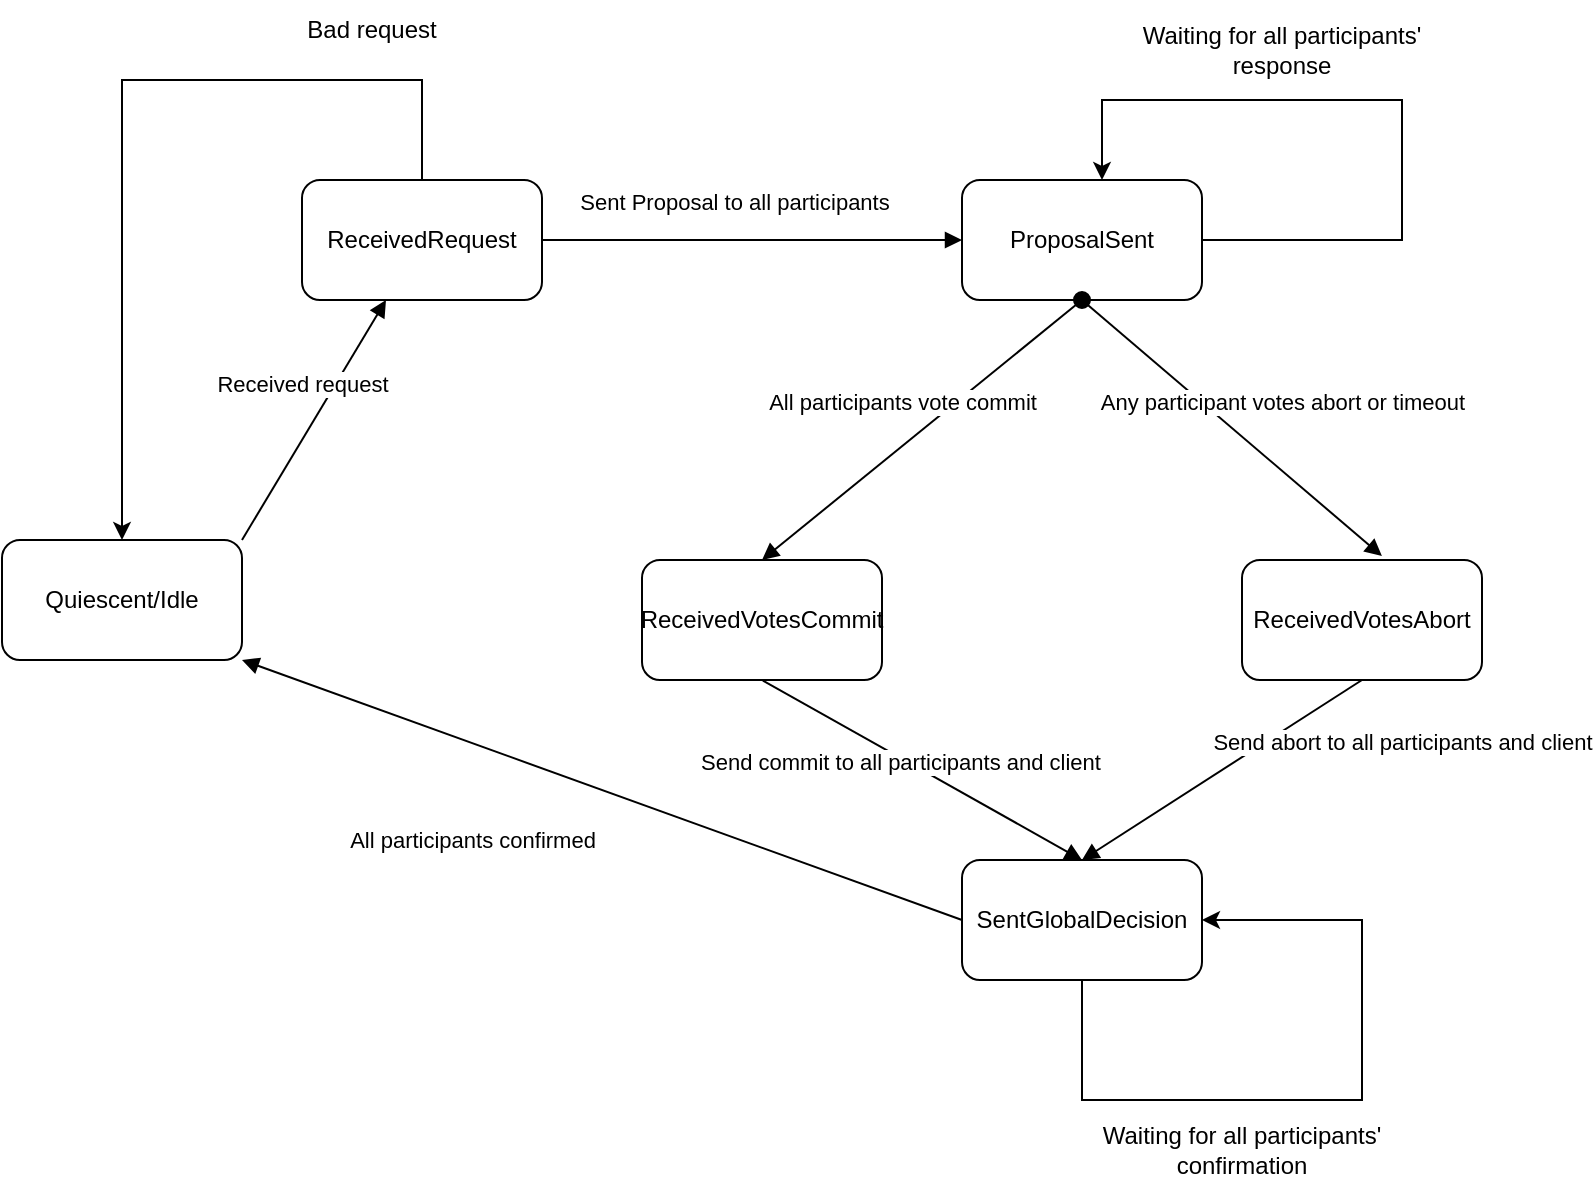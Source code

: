 <mxfile version="15.8.3" type="github">
  <diagram id="peZshKhcva1nVJUCrH02" name="Page-1">
    <mxGraphModel dx="1662" dy="800" grid="1" gridSize="10" guides="1" tooltips="1" connect="1" arrows="1" fold="1" page="1" pageScale="1" pageWidth="1100" pageHeight="850" math="0" shadow="0">
      <root>
        <mxCell id="0" />
        <mxCell id="1" parent="0" />
        <mxCell id="5S44KLfH-QkkOdV_A0cy-2" value="Quiescent/Idle" style="rounded=1;whiteSpace=wrap;html=1;" vertex="1" parent="1">
          <mxGeometry x="165" y="437" width="120" height="60" as="geometry" />
        </mxCell>
        <mxCell id="5S44KLfH-QkkOdV_A0cy-3" value="ReceivedRequest" style="rounded=1;whiteSpace=wrap;html=1;" vertex="1" parent="1">
          <mxGeometry x="315" y="257" width="120" height="60" as="geometry" />
        </mxCell>
        <mxCell id="5S44KLfH-QkkOdV_A0cy-4" value="ProposalSent" style="rounded=1;whiteSpace=wrap;html=1;" vertex="1" parent="1">
          <mxGeometry x="645" y="257" width="120" height="60" as="geometry" />
        </mxCell>
        <mxCell id="5S44KLfH-QkkOdV_A0cy-5" value="ReceivedVotesAbort" style="rounded=1;whiteSpace=wrap;html=1;" vertex="1" parent="1">
          <mxGeometry x="785" y="447" width="120" height="60" as="geometry" />
        </mxCell>
        <mxCell id="5S44KLfH-QkkOdV_A0cy-6" value="ReceivedVotesCommit" style="rounded=1;whiteSpace=wrap;html=1;" vertex="1" parent="1">
          <mxGeometry x="485" y="447" width="120" height="60" as="geometry" />
        </mxCell>
        <mxCell id="5S44KLfH-QkkOdV_A0cy-7" value="SentGlobalDecision" style="rounded=1;whiteSpace=wrap;html=1;" vertex="1" parent="1">
          <mxGeometry x="645" y="597" width="120" height="60" as="geometry" />
        </mxCell>
        <mxCell id="5S44KLfH-QkkOdV_A0cy-9" value="Received request" style="html=1;verticalAlign=bottom;endArrow=block;rounded=0;exitX=1;exitY=0;exitDx=0;exitDy=0;" edge="1" parent="1" source="5S44KLfH-QkkOdV_A0cy-2" target="5S44KLfH-QkkOdV_A0cy-3">
          <mxGeometry x="0.067" y="10" width="80" relative="1" as="geometry">
            <mxPoint x="315" y="337" as="sourcePoint" />
            <mxPoint x="395" y="337" as="targetPoint" />
            <mxPoint as="offset" />
          </mxGeometry>
        </mxCell>
        <mxCell id="5S44KLfH-QkkOdV_A0cy-10" value="Sent Proposal to all participants" style="html=1;verticalAlign=bottom;endArrow=block;rounded=0;exitX=1;exitY=0.5;exitDx=0;exitDy=0;entryX=0;entryY=0.5;entryDx=0;entryDy=0;" edge="1" parent="1" source="5S44KLfH-QkkOdV_A0cy-3" target="5S44KLfH-QkkOdV_A0cy-4">
          <mxGeometry x="-0.091" y="10" width="80" relative="1" as="geometry">
            <mxPoint x="425" y="377" as="sourcePoint" />
            <mxPoint x="505" y="377" as="targetPoint" />
            <mxPoint as="offset" />
          </mxGeometry>
        </mxCell>
        <mxCell id="5S44KLfH-QkkOdV_A0cy-13" value="" style="edgeStyle=elbowEdgeStyle;elbow=vertical;endArrow=classic;html=1;rounded=0;exitX=0.5;exitY=0;exitDx=0;exitDy=0;entryX=0.5;entryY=0;entryDx=0;entryDy=0;" edge="1" parent="1" source="5S44KLfH-QkkOdV_A0cy-3" target="5S44KLfH-QkkOdV_A0cy-2">
          <mxGeometry width="50" height="50" relative="1" as="geometry">
            <mxPoint x="435" y="397" as="sourcePoint" />
            <mxPoint x="205" y="127" as="targetPoint" />
            <Array as="points">
              <mxPoint x="345" y="207" />
            </Array>
          </mxGeometry>
        </mxCell>
        <mxCell id="5S44KLfH-QkkOdV_A0cy-14" value="Bad request" style="text;html=1;strokeColor=none;fillColor=none;align=center;verticalAlign=middle;whiteSpace=wrap;rounded=0;" vertex="1" parent="1">
          <mxGeometry x="305" y="167" width="90" height="30" as="geometry" />
        </mxCell>
        <mxCell id="5S44KLfH-QkkOdV_A0cy-17" value="" style="edgeStyle=segmentEdgeStyle;endArrow=classic;html=1;rounded=0;" edge="1" parent="1" target="5S44KLfH-QkkOdV_A0cy-4">
          <mxGeometry width="50" height="50" relative="1" as="geometry">
            <mxPoint x="765" y="287" as="sourcePoint" />
            <mxPoint x="715" y="147" as="targetPoint" />
            <Array as="points">
              <mxPoint x="865" y="287" />
              <mxPoint x="865" y="217" />
              <mxPoint x="715" y="217" />
            </Array>
          </mxGeometry>
        </mxCell>
        <mxCell id="5S44KLfH-QkkOdV_A0cy-18" value="Waiting for all participants&#39; response" style="text;html=1;strokeColor=none;fillColor=none;align=center;verticalAlign=middle;whiteSpace=wrap;rounded=0;" vertex="1" parent="1">
          <mxGeometry x="715" y="177" width="180" height="30" as="geometry" />
        </mxCell>
        <mxCell id="5S44KLfH-QkkOdV_A0cy-20" value="All participants vote commit" style="html=1;verticalAlign=bottom;startArrow=oval;startFill=1;endArrow=block;startSize=8;rounded=0;exitX=0.5;exitY=1;exitDx=0;exitDy=0;entryX=0.5;entryY=0;entryDx=0;entryDy=0;" edge="1" parent="1" source="5S44KLfH-QkkOdV_A0cy-4" target="5S44KLfH-QkkOdV_A0cy-6">
          <mxGeometry x="0.048" y="-10" width="60" relative="1" as="geometry">
            <mxPoint x="435" y="357" as="sourcePoint" />
            <mxPoint x="495" y="357" as="targetPoint" />
            <mxPoint as="offset" />
          </mxGeometry>
        </mxCell>
        <mxCell id="5S44KLfH-QkkOdV_A0cy-21" value="Any participant votes abort or timeout" style="html=1;verticalAlign=bottom;endArrow=block;rounded=0;exitX=0.5;exitY=1;exitDx=0;exitDy=0;entryX=0.583;entryY=-0.033;entryDx=0;entryDy=0;entryPerimeter=0;" edge="1" parent="1" source="5S44KLfH-QkkOdV_A0cy-4" target="5S44KLfH-QkkOdV_A0cy-5">
          <mxGeometry x="0.167" y="19" width="80" relative="1" as="geometry">
            <mxPoint x="425" y="357" as="sourcePoint" />
            <mxPoint x="505" y="357" as="targetPoint" />
            <mxPoint as="offset" />
          </mxGeometry>
        </mxCell>
        <mxCell id="5S44KLfH-QkkOdV_A0cy-22" value="Send abort to all participants and client" style="html=1;verticalAlign=bottom;endArrow=block;rounded=0;exitX=0.5;exitY=1;exitDx=0;exitDy=0;entryX=0.5;entryY=0;entryDx=0;entryDy=0;" edge="1" parent="1" source="5S44KLfH-QkkOdV_A0cy-5" target="5S44KLfH-QkkOdV_A0cy-7">
          <mxGeometry x="-0.942" y="44" width="80" relative="1" as="geometry">
            <mxPoint x="425" y="397" as="sourcePoint" />
            <mxPoint x="505" y="397" as="targetPoint" />
            <mxPoint as="offset" />
          </mxGeometry>
        </mxCell>
        <mxCell id="5S44KLfH-QkkOdV_A0cy-23" value="Send commit to all participants and client" style="html=1;verticalAlign=bottom;endArrow=block;rounded=0;exitX=0.5;exitY=1;exitDx=0;exitDy=0;entryX=0.5;entryY=0;entryDx=0;entryDy=0;" edge="1" parent="1" source="5S44KLfH-QkkOdV_A0cy-6" target="5S44KLfH-QkkOdV_A0cy-7">
          <mxGeometry x="-0.068" y="-9" width="80" relative="1" as="geometry">
            <mxPoint x="425" y="397" as="sourcePoint" />
            <mxPoint x="505" y="397" as="targetPoint" />
            <mxPoint x="-1" as="offset" />
          </mxGeometry>
        </mxCell>
        <mxCell id="5S44KLfH-QkkOdV_A0cy-24" value="" style="endArrow=classic;html=1;rounded=0;exitX=0.5;exitY=1;exitDx=0;exitDy=0;entryX=1;entryY=0.5;entryDx=0;entryDy=0;" edge="1" parent="1" source="5S44KLfH-QkkOdV_A0cy-7" target="5S44KLfH-QkkOdV_A0cy-7">
          <mxGeometry width="50" height="50" relative="1" as="geometry">
            <mxPoint x="435" y="587" as="sourcePoint" />
            <mxPoint x="845" y="627" as="targetPoint" />
            <Array as="points">
              <mxPoint x="705" y="717" />
              <mxPoint x="735" y="717" />
              <mxPoint x="775" y="717" />
              <mxPoint x="845" y="717" />
              <mxPoint x="845" y="627" />
            </Array>
          </mxGeometry>
        </mxCell>
        <mxCell id="5S44KLfH-QkkOdV_A0cy-25" value="Waiting for all participants&#39; confirmation" style="text;html=1;strokeColor=none;fillColor=none;align=center;verticalAlign=middle;whiteSpace=wrap;rounded=0;" vertex="1" parent="1">
          <mxGeometry x="695" y="727" width="180" height="30" as="geometry" />
        </mxCell>
        <mxCell id="5S44KLfH-QkkOdV_A0cy-26" value="All participants confirmed" style="html=1;verticalAlign=bottom;endArrow=block;rounded=0;exitX=0;exitY=0.5;exitDx=0;exitDy=0;entryX=1;entryY=1;entryDx=0;entryDy=0;" edge="1" parent="1" source="5S44KLfH-QkkOdV_A0cy-7" target="5S44KLfH-QkkOdV_A0cy-2">
          <mxGeometry x="0.257" y="54" width="80" relative="1" as="geometry">
            <mxPoint x="425" y="557" as="sourcePoint" />
            <mxPoint x="505" y="557" as="targetPoint" />
            <mxPoint as="offset" />
          </mxGeometry>
        </mxCell>
      </root>
    </mxGraphModel>
  </diagram>
</mxfile>
